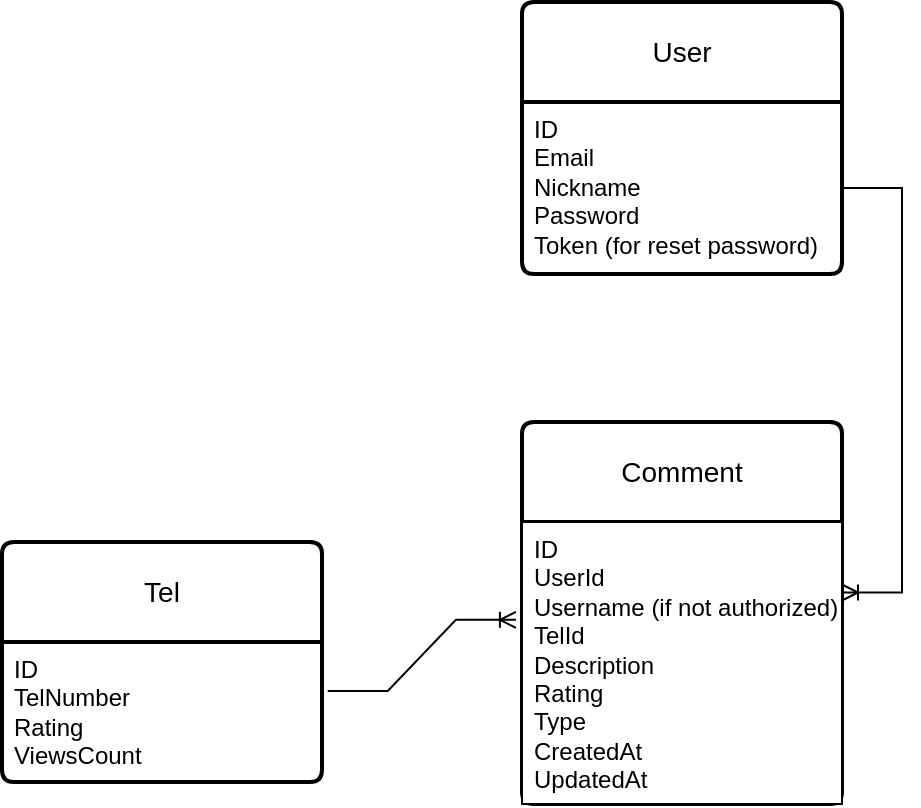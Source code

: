 <mxfile version="22.0.4" type="device">
  <diagram name="Страница — 1" id="RqbsXslpO_cdkqpg28u8">
    <mxGraphModel dx="859" dy="534" grid="1" gridSize="10" guides="1" tooltips="1" connect="1" arrows="1" fold="1" page="1" pageScale="1" pageWidth="827" pageHeight="1169" math="0" shadow="0">
      <root>
        <mxCell id="0" />
        <mxCell id="1" parent="0" />
        <mxCell id="_jVPbzLool0vAJ_2oPQA-1" value="User" style="swimlane;childLayout=stackLayout;horizontal=1;startSize=50;horizontalStack=0;rounded=1;fontSize=14;fontStyle=0;strokeWidth=2;resizeParent=0;resizeLast=1;shadow=0;dashed=0;align=center;arcSize=4;whiteSpace=wrap;html=1;" parent="1" vertex="1">
          <mxGeometry x="290" y="430" width="160" height="136" as="geometry" />
        </mxCell>
        <mxCell id="_jVPbzLool0vAJ_2oPQA-2" value="ID&lt;br&gt;Email&lt;br&gt;Nickname&lt;br&gt;Password&lt;br&gt;Token (for reset password)" style="align=left;strokeColor=none;fillColor=none;spacingLeft=4;fontSize=12;verticalAlign=top;resizable=0;rotatable=0;part=1;html=1;" parent="_jVPbzLool0vAJ_2oPQA-1" vertex="1">
          <mxGeometry y="50" width="160" height="86" as="geometry" />
        </mxCell>
        <mxCell id="_jVPbzLool0vAJ_2oPQA-3" value="Tel" style="swimlane;childLayout=stackLayout;horizontal=1;startSize=50;horizontalStack=0;rounded=1;fontSize=14;fontStyle=0;strokeWidth=2;resizeParent=0;resizeLast=1;shadow=0;dashed=0;align=center;arcSize=4;whiteSpace=wrap;html=1;" parent="1" vertex="1">
          <mxGeometry x="30" y="700" width="160" height="120" as="geometry" />
        </mxCell>
        <mxCell id="_jVPbzLool0vAJ_2oPQA-4" value="ID&lt;br&gt;TelNumber&lt;br&gt;Rating&lt;br&gt;ViewsCount" style="align=left;strokeColor=none;fillColor=none;spacingLeft=4;fontSize=12;verticalAlign=top;resizable=0;rotatable=0;part=1;html=1;" parent="_jVPbzLool0vAJ_2oPQA-3" vertex="1">
          <mxGeometry y="50" width="160" height="70" as="geometry" />
        </mxCell>
        <mxCell id="_jVPbzLool0vAJ_2oPQA-7" value="Comment" style="swimlane;childLayout=stackLayout;horizontal=1;startSize=50;horizontalStack=0;rounded=1;fontSize=14;fontStyle=0;strokeWidth=2;resizeParent=0;resizeLast=1;shadow=0;dashed=0;align=center;arcSize=4;whiteSpace=wrap;html=1;" parent="1" vertex="1">
          <mxGeometry x="290" y="640" width="160" height="191" as="geometry" />
        </mxCell>
        <mxCell id="_jVPbzLool0vAJ_2oPQA-8" value="ID&lt;br&gt;UserId&lt;br&gt;Username (if not authorized)&lt;br&gt;TelId&lt;br&gt;Description&lt;br&gt;Rating&lt;br&gt;Type&lt;br&gt;CreatedAt&lt;br&gt;UpdatedAt" style="align=left;spacingLeft=4;fontSize=12;verticalAlign=top;resizable=0;rotatable=0;part=1;html=1;" parent="_jVPbzLool0vAJ_2oPQA-7" vertex="1">
          <mxGeometry y="50" width="160" height="141" as="geometry" />
        </mxCell>
        <mxCell id="_jVPbzLool0vAJ_2oPQA-11" value="" style="edgeStyle=entityRelationEdgeStyle;fontSize=12;html=1;endArrow=ERoneToMany;rounded=0;exitX=1;exitY=0.5;exitDx=0;exitDy=0;entryX=1;entryY=0.25;entryDx=0;entryDy=0;" parent="1" source="_jVPbzLool0vAJ_2oPQA-2" target="_jVPbzLool0vAJ_2oPQA-8" edge="1">
          <mxGeometry width="100" height="100" relative="1" as="geometry">
            <mxPoint x="410" y="740" as="sourcePoint" />
            <mxPoint x="510" y="640" as="targetPoint" />
            <Array as="points">
              <mxPoint x="440" y="620" />
            </Array>
          </mxGeometry>
        </mxCell>
        <mxCell id="_jVPbzLool0vAJ_2oPQA-12" value="" style="edgeStyle=entityRelationEdgeStyle;fontSize=12;html=1;endArrow=ERoneToMany;rounded=0;exitX=1.018;exitY=0.35;exitDx=0;exitDy=0;exitPerimeter=0;entryX=-0.019;entryY=0.347;entryDx=0;entryDy=0;entryPerimeter=0;" parent="1" source="_jVPbzLool0vAJ_2oPQA-4" target="_jVPbzLool0vAJ_2oPQA-8" edge="1">
          <mxGeometry width="100" height="100" relative="1" as="geometry">
            <mxPoint x="410" y="740" as="sourcePoint" />
            <mxPoint x="510" y="640" as="targetPoint" />
          </mxGeometry>
        </mxCell>
      </root>
    </mxGraphModel>
  </diagram>
</mxfile>

